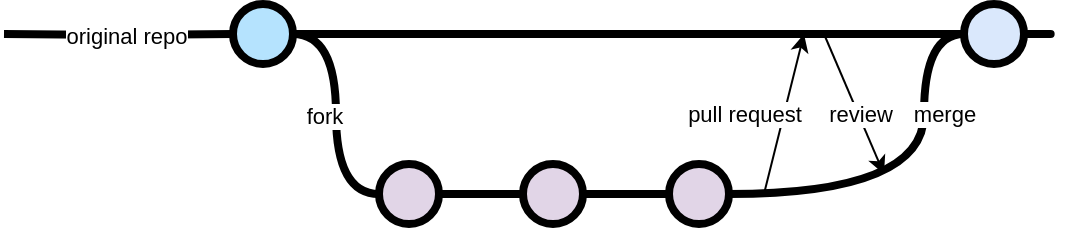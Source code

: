 <mxfile version="20.0.4" type="device"><diagram id="yPxyJZ8AM_hMuL3Unpa9" name="simple gitflow"><mxGraphModel dx="696" dy="620" grid="1" gridSize="10" guides="1" tooltips="1" connect="1" arrows="1" fold="1" page="1" pageScale="1" pageWidth="1100" pageHeight="850" math="0" shadow="0"><root><mxCell id="0"/><mxCell id="1" parent="0"/><mxCell id="9hBKPDzoitwpIBdzFDQ7-23" value="" style="edgeStyle=orthogonalEdgeStyle;rounded=0;html=1;jettySize=auto;orthogonalLoop=1;plain-blue;endArrow=none;endFill=0;strokeWidth=4;strokeColor=#000000;" parent="1" source="9hBKPDzoitwpIBdzFDQ7-25" target="9hBKPDzoitwpIBdzFDQ7-26" edge="1"><mxGeometry x="304.5" y="180" as="geometry"/></mxCell><mxCell id="9hBKPDzoitwpIBdzFDQ7-24" style="edgeStyle=orthogonalEdgeStyle;curved=1;rounded=0;html=1;exitX=1;exitY=0.5;exitPerimeter=0;entryX=0;entryY=0.5;entryPerimeter=0;endArrow=none;endFill=0;jettySize=auto;orthogonalLoop=1;strokeWidth=4;fontSize=15;" parent="1" source="9hBKPDzoitwpIBdzFDQ7-25" target="9hBKPDzoitwpIBdzFDQ7-30" edge="1"><mxGeometry relative="1" as="geometry"/></mxCell><mxCell id="R7BFbYsAvUnY1wTFZNtL-6" value="fork" style="edgeLabel;html=1;align=center;verticalAlign=middle;resizable=0;points=[];" vertex="1" connectable="0" parent="9hBKPDzoitwpIBdzFDQ7-24"><mxGeometry x="0.39" y="-2" relative="1" as="geometry"><mxPoint x="-4" y="-23" as="offset"/></mxGeometry></mxCell><mxCell id="9hBKPDzoitwpIBdzFDQ7-25" value="" style="verticalLabelPosition=bottom;verticalAlign=top;html=1;strokeWidth=4;shape=mxgraph.flowchart.on-page_reference;plain-blue;gradientColor=none;fillColor=#B5E3Fe;strokeColor=#000000;" parent="1" vertex="1"><mxGeometry x="274.5" y="165" width="30" height="30" as="geometry"/></mxCell><mxCell id="9hBKPDzoitwpIBdzFDQ7-41" value="" style="edgeStyle=orthogonalEdgeStyle;curved=1;rounded=0;orthogonalLoop=1;jettySize=auto;html=1;endArrow=none;endFill=0;strokeWidth=4;fontFamily=Courier New;fontSize=16;" parent="1" source="9hBKPDzoitwpIBdzFDQ7-26" edge="1"><mxGeometry relative="1" as="geometry"><mxPoint x="680" y="180" as="targetPoint"/></mxGeometry></mxCell><mxCell id="9hBKPDzoitwpIBdzFDQ7-26" value="" style="verticalLabelPosition=bottom;verticalAlign=top;html=1;strokeWidth=4;shape=mxgraph.flowchart.on-page_reference;plain-blue;gradientColor=none;strokeColor=#000000;" parent="1" vertex="1"><mxGeometry x="640" y="165" width="30" height="30" as="geometry"/></mxCell><mxCell id="9hBKPDzoitwpIBdzFDQ7-27" value="" style="edgeStyle=orthogonalEdgeStyle;rounded=0;html=1;jettySize=auto;orthogonalLoop=1;strokeWidth=4;endArrow=none;endFill=0;" parent="1" target="9hBKPDzoitwpIBdzFDQ7-25" edge="1"><mxGeometry x="204.5" y="180" as="geometry"><mxPoint x="160" y="180" as="sourcePoint"/></mxGeometry></mxCell><mxCell id="R7BFbYsAvUnY1wTFZNtL-7" value="original repo" style="edgeLabel;html=1;align=center;verticalAlign=middle;resizable=0;points=[];" vertex="1" connectable="0" parent="9hBKPDzoitwpIBdzFDQ7-27"><mxGeometry relative="1" as="geometry"><mxPoint x="3" as="offset"/></mxGeometry></mxCell><mxCell id="9hBKPDzoitwpIBdzFDQ7-29" style="edgeStyle=orthogonalEdgeStyle;curved=1;rounded=0;html=1;exitX=1;exitY=0.5;exitPerimeter=0;entryX=0;entryY=0.5;entryPerimeter=0;endArrow=none;endFill=0;jettySize=auto;orthogonalLoop=1;strokeWidth=4;fontSize=15;" parent="1" source="9hBKPDzoitwpIBdzFDQ7-30" target="9hBKPDzoitwpIBdzFDQ7-32" edge="1"><mxGeometry relative="1" as="geometry"/></mxCell><mxCell id="9hBKPDzoitwpIBdzFDQ7-30" value="" style="verticalLabelPosition=bottom;verticalAlign=top;html=1;strokeWidth=4;shape=mxgraph.flowchart.on-page_reference;plain-purple;gradientColor=none;strokeColor=#000000;" parent="1" vertex="1"><mxGeometry x="347.5" y="245" width="30" height="30" as="geometry"/></mxCell><mxCell id="9hBKPDzoitwpIBdzFDQ7-31" style="edgeStyle=orthogonalEdgeStyle;curved=1;rounded=0;html=1;exitX=1;exitY=0.5;exitPerimeter=0;entryX=0;entryY=0.5;entryPerimeter=0;endArrow=none;endFill=0;jettySize=auto;orthogonalLoop=1;strokeWidth=4;fontSize=15;" parent="1" source="9hBKPDzoitwpIBdzFDQ7-32" target="9hBKPDzoitwpIBdzFDQ7-34" edge="1"><mxGeometry relative="1" as="geometry"/></mxCell><mxCell id="9hBKPDzoitwpIBdzFDQ7-32" value="" style="verticalLabelPosition=bottom;verticalAlign=top;html=1;strokeWidth=4;shape=mxgraph.flowchart.on-page_reference;plain-purple;gradientColor=none;strokeColor=#000000;" parent="1" vertex="1"><mxGeometry x="419.5" y="245" width="30" height="30" as="geometry"/></mxCell><mxCell id="9hBKPDzoitwpIBdzFDQ7-33" style="edgeStyle=orthogonalEdgeStyle;curved=1;rounded=0;html=1;exitX=1;exitY=0.5;exitPerimeter=0;entryX=0;entryY=0.5;entryPerimeter=0;endArrow=none;endFill=0;jettySize=auto;orthogonalLoop=1;strokeWidth=4;fontSize=15;" parent="1" source="9hBKPDzoitwpIBdzFDQ7-34" target="9hBKPDzoitwpIBdzFDQ7-26" edge="1"><mxGeometry relative="1" as="geometry"><Array as="points"><mxPoint x="620" y="260"/><mxPoint x="620" y="180"/></Array></mxGeometry></mxCell><mxCell id="R7BFbYsAvUnY1wTFZNtL-5" value="merge" style="edgeLabel;html=1;align=center;verticalAlign=middle;resizable=0;points=[];" vertex="1" connectable="0" parent="9hBKPDzoitwpIBdzFDQ7-33"><mxGeometry x="0.22" y="3" relative="1" as="geometry"><mxPoint x="13" y="-17" as="offset"/></mxGeometry></mxCell><mxCell id="9hBKPDzoitwpIBdzFDQ7-34" value="" style="verticalLabelPosition=bottom;verticalAlign=top;html=1;strokeWidth=4;shape=mxgraph.flowchart.on-page_reference;plain-purple;gradientColor=none;strokeColor=#000000;" parent="1" vertex="1"><mxGeometry x="492.5" y="245" width="30" height="30" as="geometry"/></mxCell><mxCell id="R7BFbYsAvUnY1wTFZNtL-1" value="" style="endArrow=classic;html=1;rounded=0;" edge="1" parent="1"><mxGeometry width="50" height="50" relative="1" as="geometry"><mxPoint x="540" y="260" as="sourcePoint"/><mxPoint x="560" y="180" as="targetPoint"/></mxGeometry></mxCell><mxCell id="R7BFbYsAvUnY1wTFZNtL-2" value="pull request" style="edgeLabel;html=1;align=center;verticalAlign=middle;resizable=0;points=[];" vertex="1" connectable="0" parent="R7BFbYsAvUnY1wTFZNtL-1"><mxGeometry x="-0.347" relative="1" as="geometry"><mxPoint x="-17" y="-14" as="offset"/></mxGeometry></mxCell><mxCell id="R7BFbYsAvUnY1wTFZNtL-3" value="" style="endArrow=classic;html=1;rounded=0;" edge="1" parent="1"><mxGeometry width="50" height="50" relative="1" as="geometry"><mxPoint x="570" y="180" as="sourcePoint"/><mxPoint x="600" y="250" as="targetPoint"/></mxGeometry></mxCell><mxCell id="R7BFbYsAvUnY1wTFZNtL-4" value="review" style="edgeLabel;html=1;align=center;verticalAlign=middle;resizable=0;points=[];" vertex="1" connectable="0" parent="R7BFbYsAvUnY1wTFZNtL-3"><mxGeometry x="0.286" y="-2" relative="1" as="geometry"><mxPoint y="-6" as="offset"/></mxGeometry></mxCell></root></mxGraphModel></diagram></mxfile>